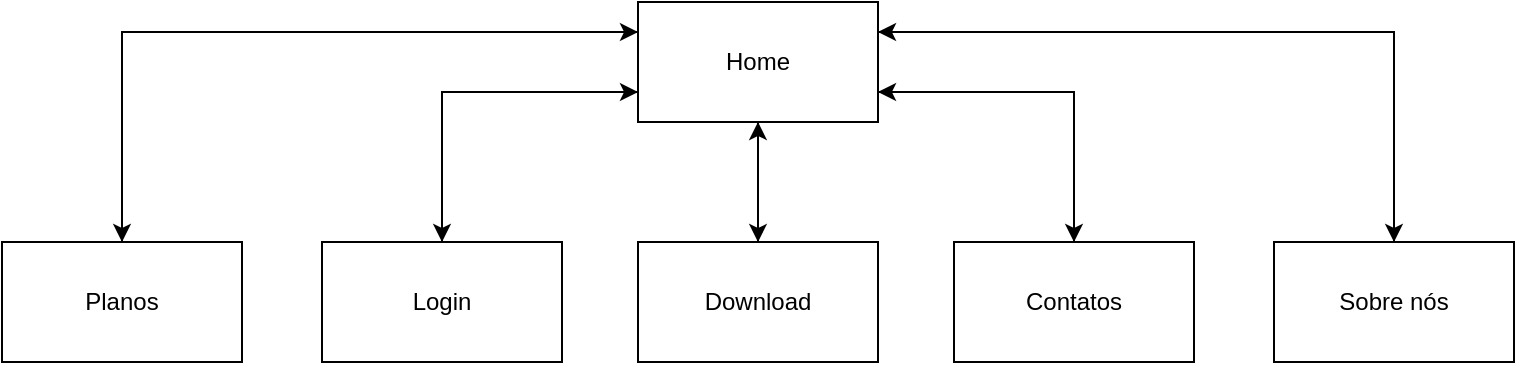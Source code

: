 <mxfile version="28.2.8">
  <diagram name="Página-1" id="mVlB65z8_JKus2kDmack">
    <mxGraphModel dx="1042" dy="570" grid="1" gridSize="10" guides="1" tooltips="1" connect="1" arrows="1" fold="1" page="1" pageScale="1" pageWidth="827" pageHeight="1169" math="0" shadow="0">
      <root>
        <mxCell id="0" />
        <mxCell id="1" parent="0" />
        <mxCell id="vEDVwVPxesnHrMMO5t7R-10" style="edgeStyle=orthogonalEdgeStyle;rounded=0;orthogonalLoop=1;jettySize=auto;html=1;exitX=0;exitY=0.75;exitDx=0;exitDy=0;entryX=0.5;entryY=0;entryDx=0;entryDy=0;" edge="1" parent="1" source="vEDVwVPxesnHrMMO5t7R-1" target="vEDVwVPxesnHrMMO5t7R-3">
          <mxGeometry relative="1" as="geometry" />
        </mxCell>
        <mxCell id="vEDVwVPxesnHrMMO5t7R-12" style="edgeStyle=orthogonalEdgeStyle;rounded=0;orthogonalLoop=1;jettySize=auto;html=1;exitX=0.5;exitY=1;exitDx=0;exitDy=0;entryX=0.5;entryY=0;entryDx=0;entryDy=0;" edge="1" parent="1" source="vEDVwVPxesnHrMMO5t7R-1" target="vEDVwVPxesnHrMMO5t7R-4">
          <mxGeometry relative="1" as="geometry" />
        </mxCell>
        <mxCell id="vEDVwVPxesnHrMMO5t7R-14" style="edgeStyle=orthogonalEdgeStyle;rounded=0;orthogonalLoop=1;jettySize=auto;html=1;exitX=1;exitY=0.75;exitDx=0;exitDy=0;entryX=0.5;entryY=0;entryDx=0;entryDy=0;" edge="1" parent="1" source="vEDVwVPxesnHrMMO5t7R-1" target="vEDVwVPxesnHrMMO5t7R-5">
          <mxGeometry relative="1" as="geometry" />
        </mxCell>
        <mxCell id="vEDVwVPxesnHrMMO5t7R-17" style="edgeStyle=orthogonalEdgeStyle;rounded=0;orthogonalLoop=1;jettySize=auto;html=1;exitX=0;exitY=0.25;exitDx=0;exitDy=0;entryX=0.5;entryY=0;entryDx=0;entryDy=0;" edge="1" parent="1" source="vEDVwVPxesnHrMMO5t7R-1" target="vEDVwVPxesnHrMMO5t7R-2">
          <mxGeometry relative="1" as="geometry" />
        </mxCell>
        <mxCell id="vEDVwVPxesnHrMMO5t7R-18" style="edgeStyle=orthogonalEdgeStyle;rounded=0;orthogonalLoop=1;jettySize=auto;html=1;exitX=1;exitY=0.25;exitDx=0;exitDy=0;" edge="1" parent="1" source="vEDVwVPxesnHrMMO5t7R-1" target="vEDVwVPxesnHrMMO5t7R-6">
          <mxGeometry relative="1" as="geometry" />
        </mxCell>
        <mxCell id="vEDVwVPxesnHrMMO5t7R-1" value="Home" style="rounded=0;whiteSpace=wrap;html=1;" vertex="1" parent="1">
          <mxGeometry x="354" y="50" width="120" height="60" as="geometry" />
        </mxCell>
        <mxCell id="vEDVwVPxesnHrMMO5t7R-16" style="edgeStyle=orthogonalEdgeStyle;rounded=0;orthogonalLoop=1;jettySize=auto;html=1;exitX=0.5;exitY=0;exitDx=0;exitDy=0;entryX=0;entryY=0.25;entryDx=0;entryDy=0;" edge="1" parent="1" source="vEDVwVPxesnHrMMO5t7R-2" target="vEDVwVPxesnHrMMO5t7R-1">
          <mxGeometry relative="1" as="geometry" />
        </mxCell>
        <mxCell id="vEDVwVPxesnHrMMO5t7R-2" value="Planos" style="rounded=0;whiteSpace=wrap;html=1;" vertex="1" parent="1">
          <mxGeometry x="36" y="170" width="120" height="60" as="geometry" />
        </mxCell>
        <mxCell id="vEDVwVPxesnHrMMO5t7R-11" style="edgeStyle=orthogonalEdgeStyle;rounded=0;orthogonalLoop=1;jettySize=auto;html=1;exitX=0.5;exitY=0;exitDx=0;exitDy=0;entryX=0;entryY=0.75;entryDx=0;entryDy=0;" edge="1" parent="1" source="vEDVwVPxesnHrMMO5t7R-3" target="vEDVwVPxesnHrMMO5t7R-1">
          <mxGeometry relative="1" as="geometry" />
        </mxCell>
        <mxCell id="vEDVwVPxesnHrMMO5t7R-3" value="Login" style="rounded=0;whiteSpace=wrap;html=1;" vertex="1" parent="1">
          <mxGeometry x="196" y="170" width="120" height="60" as="geometry" />
        </mxCell>
        <mxCell id="vEDVwVPxesnHrMMO5t7R-13" style="edgeStyle=orthogonalEdgeStyle;rounded=0;orthogonalLoop=1;jettySize=auto;html=1;exitX=0.5;exitY=0;exitDx=0;exitDy=0;entryX=0.5;entryY=1;entryDx=0;entryDy=0;" edge="1" parent="1" source="vEDVwVPxesnHrMMO5t7R-4" target="vEDVwVPxesnHrMMO5t7R-1">
          <mxGeometry relative="1" as="geometry" />
        </mxCell>
        <mxCell id="vEDVwVPxesnHrMMO5t7R-4" value="Download" style="rounded=0;whiteSpace=wrap;html=1;" vertex="1" parent="1">
          <mxGeometry x="354" y="170" width="120" height="60" as="geometry" />
        </mxCell>
        <mxCell id="vEDVwVPxesnHrMMO5t7R-15" style="edgeStyle=orthogonalEdgeStyle;rounded=0;orthogonalLoop=1;jettySize=auto;html=1;exitX=0.5;exitY=0;exitDx=0;exitDy=0;entryX=1;entryY=0.75;entryDx=0;entryDy=0;" edge="1" parent="1" source="vEDVwVPxesnHrMMO5t7R-5" target="vEDVwVPxesnHrMMO5t7R-1">
          <mxGeometry relative="1" as="geometry" />
        </mxCell>
        <mxCell id="vEDVwVPxesnHrMMO5t7R-5" value="Contatos" style="rounded=0;whiteSpace=wrap;html=1;" vertex="1" parent="1">
          <mxGeometry x="512" y="170" width="120" height="60" as="geometry" />
        </mxCell>
        <mxCell id="vEDVwVPxesnHrMMO5t7R-19" style="edgeStyle=orthogonalEdgeStyle;rounded=0;orthogonalLoop=1;jettySize=auto;html=1;exitX=0.5;exitY=0;exitDx=0;exitDy=0;entryX=1;entryY=0.25;entryDx=0;entryDy=0;" edge="1" parent="1" source="vEDVwVPxesnHrMMO5t7R-6" target="vEDVwVPxesnHrMMO5t7R-1">
          <mxGeometry relative="1" as="geometry" />
        </mxCell>
        <mxCell id="vEDVwVPxesnHrMMO5t7R-6" value="Sobre nós" style="rounded=0;whiteSpace=wrap;html=1;" vertex="1" parent="1">
          <mxGeometry x="672" y="170" width="120" height="60" as="geometry" />
        </mxCell>
      </root>
    </mxGraphModel>
  </diagram>
</mxfile>
